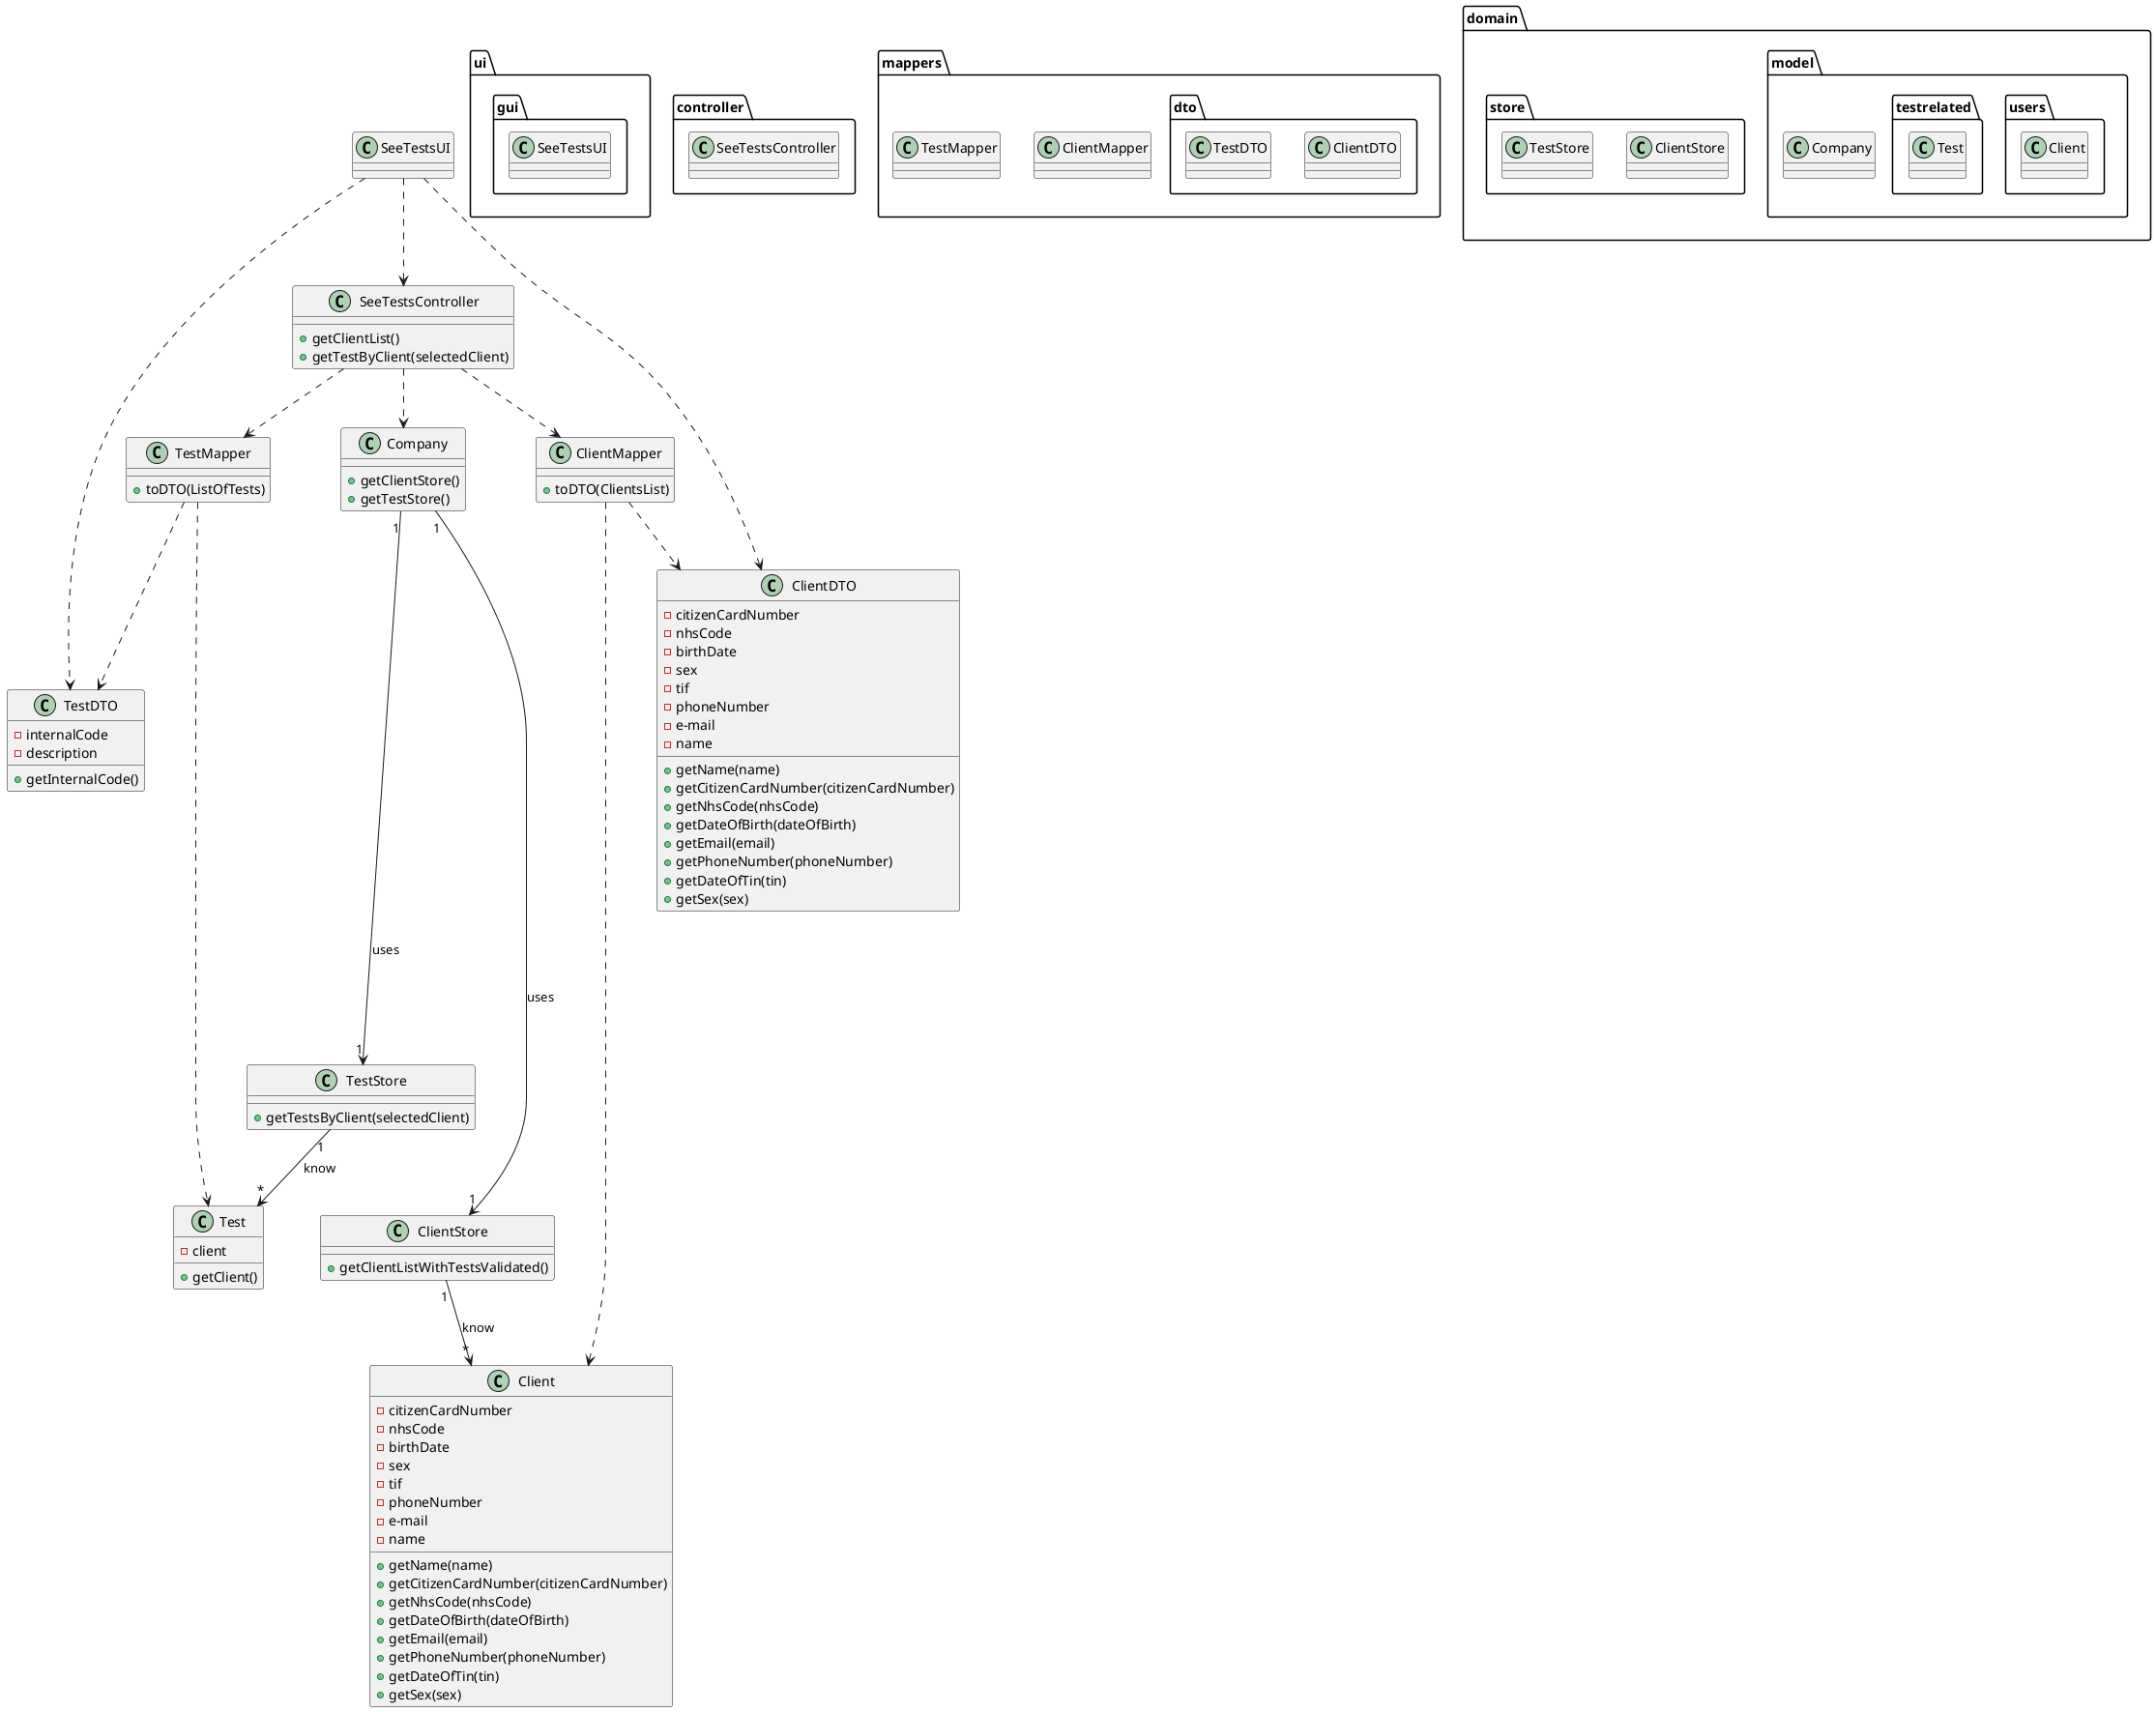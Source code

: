 @startuml
'https://plantuml.com/class-diagram
package ui {
package gui {
class SeeTestsUI
}
}
package controller {
class SeeTestsController
}

package mappers {
package dto {
class ClientDTO
class TestDTO
}
class ClientMapper
class TestMapper
}

package domain {
package model {
package users {
class Client
}
package testrelated {
class Test
}
class Company
}
package store {
class ClientStore
class TestStore
}
}

class SeeTestsUI {
}

class SeeTestsController {
+getClientList()
+getTestByClient(selectedClient)

}

class  ClientDTO{
-citizenCardNumber
-nhsCode
-birthDate
-sex
-tif
-phoneNumber
-e-mail
-name

+getName(name)
+getCitizenCardNumber(citizenCardNumber)
+getNhsCode(nhsCode)
+getDateOfBirth(dateOfBirth)
+getEmail(email)
+getPhoneNumber(phoneNumber)
+getDateOfTin(tin)
+getSex(sex)
}

class TestDTO{
-internalCode
-description
+getInternalCode()
}

class Company{
+getClientStore()
+getTestStore()

}

class ClientStore{
+getClientListWithTestsValidated()

}

class ClientMapper{
+toDTO(ClientsList)
}

class TestStore{
+getTestsByClient(selectedClient)

}
class Client {
-citizenCardNumber
-nhsCode
-birthDate
-sex
-tif
-phoneNumber
-e-mail
-name

+getName(name)
+getCitizenCardNumber(citizenCardNumber)
+getNhsCode(nhsCode)
+getDateOfBirth(dateOfBirth)
+getEmail(email)
+getPhoneNumber(phoneNumber)
+getDateOfTin(tin)
+getSex(sex)


}

class TestMapper{
+toDTO(ListOfTests)

}

class Test {
-client
+getClient()

}

SeeTestsUI .> SeeTestsController
SeeTestsUI ....> ClientDTO
SeeTestsUI ....> TestDTO
SeeTestsController .> TestMapper
SeeTestsController ..> ClientMapper
SeeTestsController ..> Company
Company "1" ----> "1" TestStore : uses
Company "1" -----> "1" ClientStore : uses
ClientStore "1" --> "*" Client : know
TestStore"1" --> "*" Test : know
TestMapper ..> TestDTO
TestMapper .....> Test
ClientMapper ..> ClientDTO
ClientMapper ..> Client

@enduml